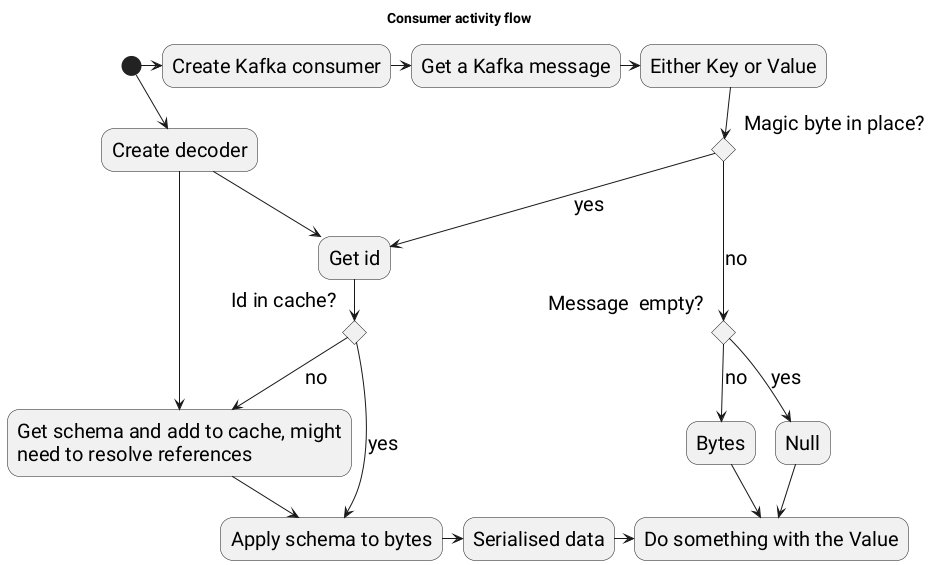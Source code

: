@startuml
skinparam shadowing false
skinparam defaultFontName Roboto
skinparam defaultFontSize 20
title Consumer activity flow

(*) -> "Create decoder"
(*) -> "Create Kafka consumer"
"Create Kafka consumer" -> "Get a Kafka message"
"Get a Kafka message" -> "Either Key or Value"

if "Magic byte in place?" then
  -->[yes] "Get id"
  if "Id in cache?" then
  -> [yes] "Apply schema to bytes"
  else
  --> [no] "Get schema and add to cache, might\nneed to resolve references"
  "Get schema and add to cache, might\nneed to resolve references" --> "Apply schema to bytes"
  endif
else
  -->[no] if "Message  empty?" then
    --> [yes] "Null"
  else
    -->[no] "Bytes"
  endif
endif

"Create decoder" --> "Get schema and add to cache, might\nneed to resolve references"
"Create decoder" --> "Get id"

"Apply schema to bytes" -> "Serialised data"
"Serialised data" -> "Do something with the Value"
"Bytes" --> "Do something with the Value"
"Null" --> "Do something with the Value"
@enduml